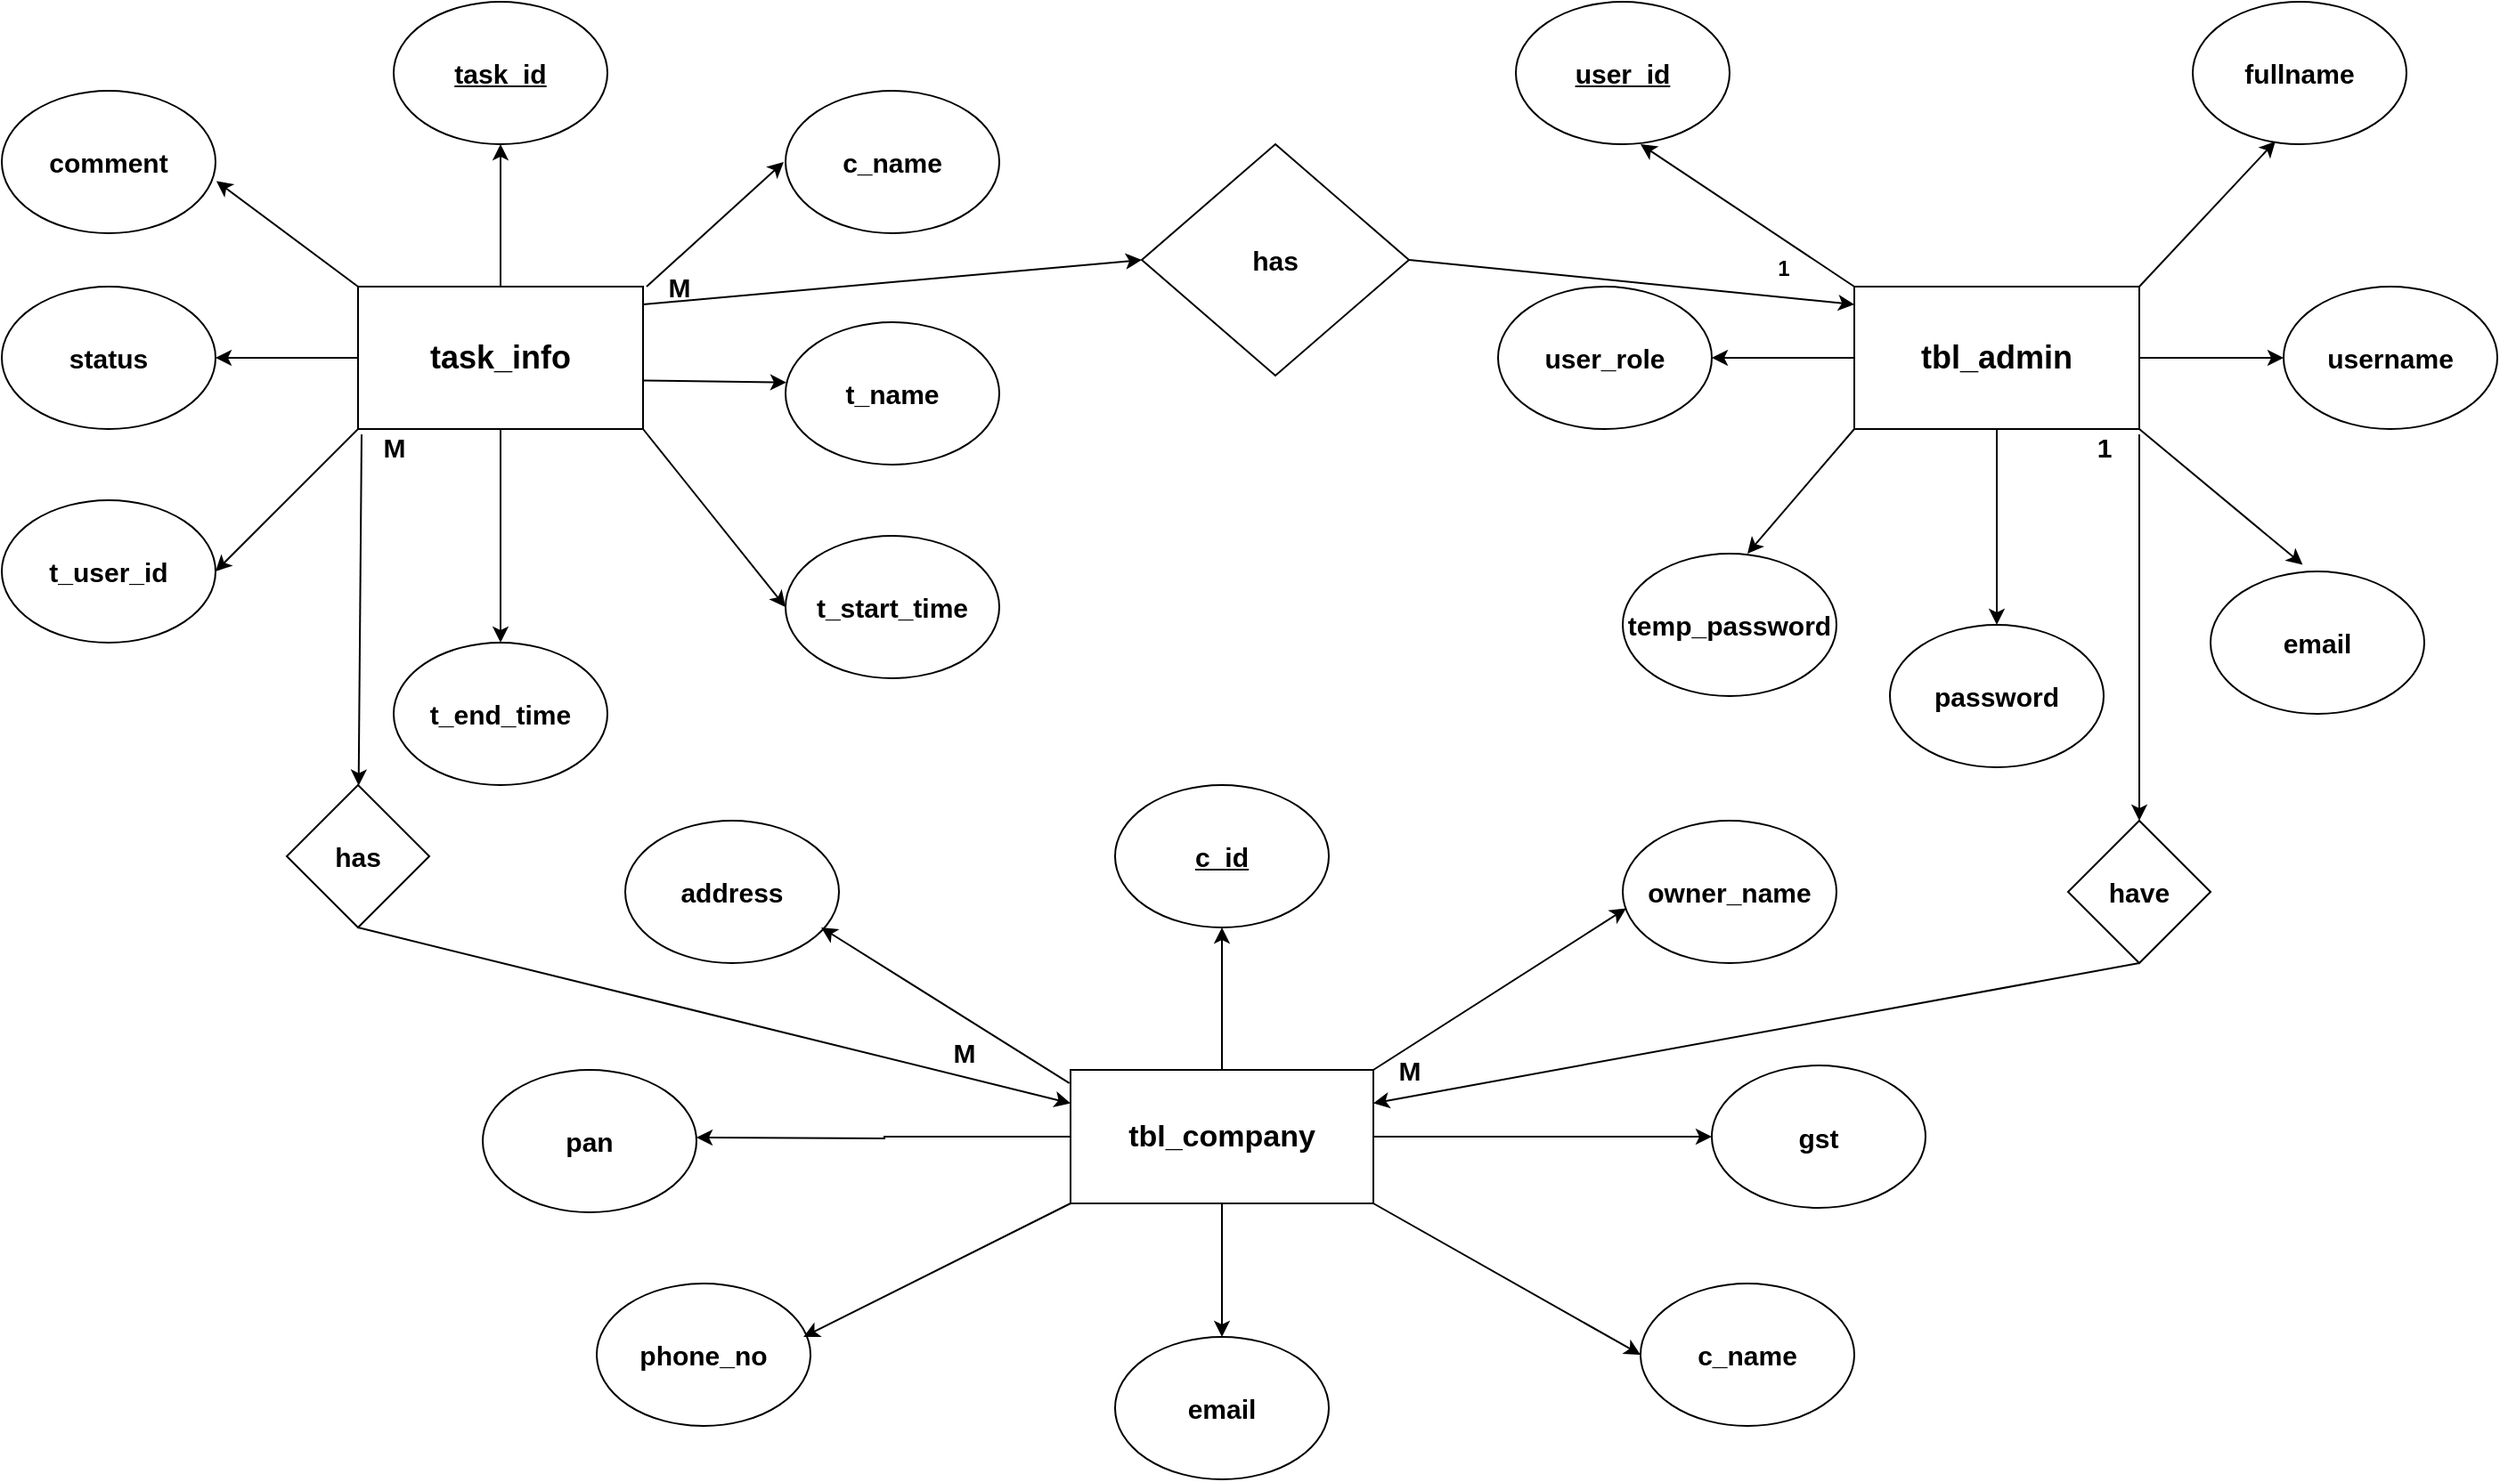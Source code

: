 <mxfile version="14.7.4" type="device"><diagram id="QR48BzwDlCGbBSSR28wF" name="Page-1"><mxGraphModel dx="2359" dy="688" grid="1" gridSize="10" guides="1" tooltips="1" connect="1" arrows="1" fold="1" page="1" pageScale="1" pageWidth="827" pageHeight="1169" math="0" shadow="0"><root><mxCell id="0"/><mxCell id="1" parent="0"/><mxCell id="YiQ184XA0WgkEoEx1YJ6-11" style="edgeStyle=orthogonalEdgeStyle;rounded=0;orthogonalLoop=1;jettySize=auto;html=1;exitX=0.5;exitY=1;exitDx=0;exitDy=0;entryX=0.5;entryY=0;entryDx=0;entryDy=0;" edge="1" parent="1" source="YiQ184XA0WgkEoEx1YJ6-1" target="YiQ184XA0WgkEoEx1YJ6-10"><mxGeometry relative="1" as="geometry"/></mxCell><mxCell id="YiQ184XA0WgkEoEx1YJ6-17" style="edgeStyle=orthogonalEdgeStyle;rounded=0;orthogonalLoop=1;jettySize=auto;html=1;exitX=0.5;exitY=0;exitDx=0;exitDy=0;entryX=0.5;entryY=1;entryDx=0;entryDy=0;" edge="1" parent="1" source="YiQ184XA0WgkEoEx1YJ6-1" target="YiQ184XA0WgkEoEx1YJ6-4"><mxGeometry relative="1" as="geometry"/></mxCell><mxCell id="YiQ184XA0WgkEoEx1YJ6-20" style="edgeStyle=orthogonalEdgeStyle;rounded=0;orthogonalLoop=1;jettySize=auto;html=1;exitX=0;exitY=0.5;exitDx=0;exitDy=0;entryX=1;entryY=0.5;entryDx=0;entryDy=0;" edge="1" parent="1" source="YiQ184XA0WgkEoEx1YJ6-1" target="YiQ184XA0WgkEoEx1YJ6-6"><mxGeometry relative="1" as="geometry"/></mxCell><mxCell id="YiQ184XA0WgkEoEx1YJ6-1" value="&lt;b&gt;&lt;font style=&quot;font-size: 18px&quot;&gt;task_info&lt;/font&gt;&lt;/b&gt;" style="rounded=0;whiteSpace=wrap;html=1;" vertex="1" parent="1"><mxGeometry x="160" y="160" width="160" height="80" as="geometry"/></mxCell><mxCell id="YiQ184XA0WgkEoEx1YJ6-3" value="&lt;b&gt;&lt;font style=&quot;font-size: 15px&quot;&gt;comment&lt;/font&gt;&lt;/b&gt;" style="ellipse;whiteSpace=wrap;html=1;" vertex="1" parent="1"><mxGeometry x="-40" y="50" width="120" height="80" as="geometry"/></mxCell><mxCell id="YiQ184XA0WgkEoEx1YJ6-4" value="&lt;b&gt;&lt;u&gt;&lt;font style=&quot;font-size: 15px&quot;&gt;task_id&lt;/font&gt;&lt;/u&gt;&lt;/b&gt;" style="ellipse;whiteSpace=wrap;html=1;" vertex="1" parent="1"><mxGeometry x="180" width="120" height="80" as="geometry"/></mxCell><mxCell id="YiQ184XA0WgkEoEx1YJ6-5" value="&lt;font style=&quot;font-size: 15px&quot;&gt;&lt;b&gt;c_name&lt;/b&gt;&lt;/font&gt;" style="ellipse;whiteSpace=wrap;html=1;" vertex="1" parent="1"><mxGeometry x="400" y="50" width="120" height="80" as="geometry"/></mxCell><mxCell id="YiQ184XA0WgkEoEx1YJ6-6" value="&lt;b&gt;&lt;font style=&quot;font-size: 15px&quot;&gt;status&lt;/font&gt;&lt;/b&gt;" style="ellipse;whiteSpace=wrap;html=1;" vertex="1" parent="1"><mxGeometry x="-40" y="160" width="120" height="80" as="geometry"/></mxCell><mxCell id="YiQ184XA0WgkEoEx1YJ6-7" value="&lt;b&gt;&lt;font style=&quot;font-size: 15px&quot;&gt;t_start_time&lt;/font&gt;&lt;/b&gt;" style="ellipse;whiteSpace=wrap;html=1;" vertex="1" parent="1"><mxGeometry x="400" y="300" width="120" height="80" as="geometry"/></mxCell><mxCell id="YiQ184XA0WgkEoEx1YJ6-8" value="&lt;b&gt;&lt;font style=&quot;font-size: 15px&quot;&gt;t_name&lt;/font&gt;&lt;/b&gt;" style="ellipse;whiteSpace=wrap;html=1;" vertex="1" parent="1"><mxGeometry x="400" y="180" width="120" height="80" as="geometry"/></mxCell><mxCell id="YiQ184XA0WgkEoEx1YJ6-9" value="&lt;b&gt;&lt;font style=&quot;font-size: 15px&quot;&gt;t_user_id&lt;/font&gt;&lt;/b&gt;" style="ellipse;whiteSpace=wrap;html=1;" vertex="1" parent="1"><mxGeometry x="-40" y="280" width="120" height="80" as="geometry"/></mxCell><mxCell id="YiQ184XA0WgkEoEx1YJ6-10" value="&lt;b&gt;&lt;font style=&quot;font-size: 15px&quot;&gt;t_end_time&lt;/font&gt;&lt;/b&gt;" style="ellipse;whiteSpace=wrap;html=1;" vertex="1" parent="1"><mxGeometry x="180" y="360" width="120" height="80" as="geometry"/></mxCell><mxCell id="YiQ184XA0WgkEoEx1YJ6-14" value="" style="endArrow=classic;html=1;exitX=1.003;exitY=0.659;exitDx=0;exitDy=0;exitPerimeter=0;entryX=0.004;entryY=0.423;entryDx=0;entryDy=0;entryPerimeter=0;" edge="1" parent="1" source="YiQ184XA0WgkEoEx1YJ6-1" target="YiQ184XA0WgkEoEx1YJ6-8"><mxGeometry width="50" height="50" relative="1" as="geometry"><mxPoint x="330" y="250" as="sourcePoint"/><mxPoint x="410" y="370" as="targetPoint"/></mxGeometry></mxCell><mxCell id="YiQ184XA0WgkEoEx1YJ6-16" value="" style="endArrow=classic;html=1;exitX=1;exitY=1;exitDx=0;exitDy=0;entryX=0;entryY=0.5;entryDx=0;entryDy=0;" edge="1" parent="1" source="YiQ184XA0WgkEoEx1YJ6-1" target="YiQ184XA0WgkEoEx1YJ6-7"><mxGeometry width="50" height="50" relative="1" as="geometry"><mxPoint x="330.48" y="222.72" as="sourcePoint"/><mxPoint x="410.48" y="223.84" as="targetPoint"/></mxGeometry></mxCell><mxCell id="YiQ184XA0WgkEoEx1YJ6-19" value="" style="endArrow=classic;html=1;" edge="1" parent="1"><mxGeometry width="50" height="50" relative="1" as="geometry"><mxPoint x="322" y="160" as="sourcePoint"/><mxPoint x="399" y="90" as="targetPoint"/></mxGeometry></mxCell><mxCell id="YiQ184XA0WgkEoEx1YJ6-21" value="" style="endArrow=classic;html=1;exitX=1;exitY=1;exitDx=0;exitDy=0;entryX=1;entryY=0.5;entryDx=0;entryDy=0;" edge="1" parent="1" target="YiQ184XA0WgkEoEx1YJ6-9"><mxGeometry width="50" height="50" relative="1" as="geometry"><mxPoint x="160" y="240" as="sourcePoint"/><mxPoint x="240" y="340" as="targetPoint"/></mxGeometry></mxCell><mxCell id="YiQ184XA0WgkEoEx1YJ6-22" value="" style="endArrow=classic;html=1;exitX=0;exitY=0;exitDx=0;exitDy=0;entryX=1.004;entryY=0.634;entryDx=0;entryDy=0;entryPerimeter=0;" edge="1" parent="1" source="YiQ184XA0WgkEoEx1YJ6-1" target="YiQ184XA0WgkEoEx1YJ6-3"><mxGeometry width="50" height="50" relative="1" as="geometry"><mxPoint x="332" y="170" as="sourcePoint"/><mxPoint x="409" y="100" as="targetPoint"/></mxGeometry></mxCell><mxCell id="YiQ184XA0WgkEoEx1YJ6-33" style="edgeStyle=orthogonalEdgeStyle;rounded=0;orthogonalLoop=1;jettySize=auto;html=1;exitX=0;exitY=0.5;exitDx=0;exitDy=0;entryX=1;entryY=0.5;entryDx=0;entryDy=0;" edge="1" parent="1" source="YiQ184XA0WgkEoEx1YJ6-24" target="YiQ184XA0WgkEoEx1YJ6-29"><mxGeometry relative="1" as="geometry"/></mxCell><mxCell id="YiQ184XA0WgkEoEx1YJ6-34" style="edgeStyle=orthogonalEdgeStyle;rounded=0;orthogonalLoop=1;jettySize=auto;html=1;exitX=1;exitY=0.5;exitDx=0;exitDy=0;entryX=0;entryY=0.5;entryDx=0;entryDy=0;" edge="1" parent="1" source="YiQ184XA0WgkEoEx1YJ6-24" target="YiQ184XA0WgkEoEx1YJ6-26"><mxGeometry relative="1" as="geometry"/></mxCell><mxCell id="YiQ184XA0WgkEoEx1YJ6-58" style="edgeStyle=orthogonalEdgeStyle;rounded=0;orthogonalLoop=1;jettySize=auto;html=1;exitX=0.5;exitY=1;exitDx=0;exitDy=0;" edge="1" parent="1" source="YiQ184XA0WgkEoEx1YJ6-24"><mxGeometry relative="1" as="geometry"><mxPoint x="1080" y="350" as="targetPoint"/></mxGeometry></mxCell><mxCell id="YiQ184XA0WgkEoEx1YJ6-24" value="&lt;span style=&quot;font-size: 18px&quot;&gt;&lt;b&gt;tbl_admin&lt;/b&gt;&lt;/span&gt;" style="rounded=0;whiteSpace=wrap;html=1;" vertex="1" parent="1"><mxGeometry x="1000" y="160" width="160" height="80" as="geometry"/></mxCell><mxCell id="YiQ184XA0WgkEoEx1YJ6-25" value="&lt;b&gt;&lt;font style=&quot;font-size: 15px&quot;&gt;&lt;u&gt;user_id&lt;/u&gt;&lt;/font&gt;&lt;/b&gt;" style="ellipse;whiteSpace=wrap;html=1;" vertex="1" parent="1"><mxGeometry x="810" width="120" height="80" as="geometry"/></mxCell><mxCell id="YiQ184XA0WgkEoEx1YJ6-26" value="&lt;font style=&quot;font-size: 15px&quot;&gt;&lt;b&gt;username&lt;/b&gt;&lt;/font&gt;" style="ellipse;whiteSpace=wrap;html=1;" vertex="1" parent="1"><mxGeometry x="1241" y="160" width="120" height="80" as="geometry"/></mxCell><mxCell id="YiQ184XA0WgkEoEx1YJ6-27" value="&lt;b&gt;&lt;font style=&quot;font-size: 15px&quot;&gt;email&lt;/font&gt;&lt;/b&gt;" style="ellipse;whiteSpace=wrap;html=1;" vertex="1" parent="1"><mxGeometry x="1200" y="320" width="120" height="80" as="geometry"/></mxCell><mxCell id="YiQ184XA0WgkEoEx1YJ6-28" value="&lt;b&gt;&lt;font style=&quot;font-size: 15px&quot;&gt;temp_password&lt;/font&gt;&lt;/b&gt;" style="ellipse;whiteSpace=wrap;html=1;" vertex="1" parent="1"><mxGeometry x="870" y="310" width="120" height="80" as="geometry"/></mxCell><mxCell id="YiQ184XA0WgkEoEx1YJ6-29" value="&lt;b&gt;&lt;font style=&quot;font-size: 15px&quot;&gt;user_role&lt;/font&gt;&lt;/b&gt;" style="ellipse;whiteSpace=wrap;html=1;" vertex="1" parent="1"><mxGeometry x="800" y="160" width="120" height="80" as="geometry"/></mxCell><mxCell id="YiQ184XA0WgkEoEx1YJ6-31" value="" style="endArrow=classic;html=1;exitX=0;exitY=1;exitDx=0;exitDy=0;" edge="1" parent="1" source="YiQ184XA0WgkEoEx1YJ6-24"><mxGeometry width="50" height="50" relative="1" as="geometry"><mxPoint x="330" y="250" as="sourcePoint"/><mxPoint x="940" y="310" as="targetPoint"/></mxGeometry></mxCell><mxCell id="YiQ184XA0WgkEoEx1YJ6-32" value="" style="endArrow=classic;html=1;exitX=1;exitY=1;exitDx=0;exitDy=0;entryX=0.431;entryY=-0.047;entryDx=0;entryDy=0;entryPerimeter=0;" edge="1" parent="1" source="YiQ184XA0WgkEoEx1YJ6-24" target="YiQ184XA0WgkEoEx1YJ6-27"><mxGeometry width="50" height="50" relative="1" as="geometry"><mxPoint x="1010" y="250" as="sourcePoint"/><mxPoint x="950" y="320" as="targetPoint"/></mxGeometry></mxCell><mxCell id="YiQ184XA0WgkEoEx1YJ6-48" style="edgeStyle=orthogonalEdgeStyle;rounded=0;orthogonalLoop=1;jettySize=auto;html=1;exitX=0.5;exitY=0;exitDx=0;exitDy=0;entryX=0.5;entryY=1;entryDx=0;entryDy=0;" edge="1" parent="1" source="YiQ184XA0WgkEoEx1YJ6-36" target="YiQ184XA0WgkEoEx1YJ6-37"><mxGeometry relative="1" as="geometry"/></mxCell><mxCell id="YiQ184XA0WgkEoEx1YJ6-49" style="edgeStyle=orthogonalEdgeStyle;rounded=0;orthogonalLoop=1;jettySize=auto;html=1;exitX=0.5;exitY=1;exitDx=0;exitDy=0;" edge="1" parent="1" source="YiQ184XA0WgkEoEx1YJ6-36"><mxGeometry relative="1" as="geometry"><mxPoint x="645" y="750" as="targetPoint"/></mxGeometry></mxCell><mxCell id="YiQ184XA0WgkEoEx1YJ6-67" style="edgeStyle=orthogonalEdgeStyle;rounded=0;orthogonalLoop=1;jettySize=auto;html=1;exitX=1;exitY=0.5;exitDx=0;exitDy=0;entryX=0;entryY=0.5;entryDx=0;entryDy=0;" edge="1" parent="1" source="YiQ184XA0WgkEoEx1YJ6-36" target="YiQ184XA0WgkEoEx1YJ6-66"><mxGeometry relative="1" as="geometry"/></mxCell><mxCell id="YiQ184XA0WgkEoEx1YJ6-70" style="edgeStyle=orthogonalEdgeStyle;rounded=0;orthogonalLoop=1;jettySize=auto;html=1;exitX=0;exitY=0.5;exitDx=0;exitDy=0;" edge="1" parent="1" source="YiQ184XA0WgkEoEx1YJ6-36"><mxGeometry relative="1" as="geometry"><mxPoint x="350" y="638" as="targetPoint"/></mxGeometry></mxCell><mxCell id="YiQ184XA0WgkEoEx1YJ6-36" value="&lt;font style=&quot;font-size: 17px&quot;&gt;&lt;b&gt;tbl_company&lt;/b&gt;&lt;/font&gt;" style="rounded=0;whiteSpace=wrap;html=1;" vertex="1" parent="1"><mxGeometry x="560" y="600" width="170" height="75" as="geometry"/></mxCell><mxCell id="YiQ184XA0WgkEoEx1YJ6-37" value="&lt;b&gt;&lt;font style=&quot;font-size: 15px&quot;&gt;&lt;u&gt;c_id&lt;/u&gt;&lt;/font&gt;&lt;/b&gt;" style="ellipse;whiteSpace=wrap;html=1;" vertex="1" parent="1"><mxGeometry x="585" y="440" width="120" height="80" as="geometry"/></mxCell><mxCell id="YiQ184XA0WgkEoEx1YJ6-38" value="&lt;b&gt;&lt;font style=&quot;font-size: 15px&quot;&gt;email&lt;/font&gt;&lt;/b&gt;" style="ellipse;whiteSpace=wrap;html=1;" vertex="1" parent="1"><mxGeometry x="585" y="750" width="120" height="80" as="geometry"/></mxCell><mxCell id="YiQ184XA0WgkEoEx1YJ6-39" value="&lt;font style=&quot;font-size: 15px&quot;&gt;&lt;b&gt;address&lt;/b&gt;&lt;/font&gt;" style="ellipse;whiteSpace=wrap;html=1;" vertex="1" parent="1"><mxGeometry x="310" y="460" width="120" height="80" as="geometry"/></mxCell><mxCell id="YiQ184XA0WgkEoEx1YJ6-40" value="&lt;b&gt;&lt;font style=&quot;font-size: 15px&quot;&gt;phone_no&lt;/font&gt;&lt;/b&gt;" style="ellipse;whiteSpace=wrap;html=1;" vertex="1" parent="1"><mxGeometry x="294" y="720" width="120" height="80" as="geometry"/></mxCell><mxCell id="YiQ184XA0WgkEoEx1YJ6-41" value="&lt;font style=&quot;font-size: 15px&quot;&gt;&lt;b&gt;c_name&lt;/b&gt;&lt;/font&gt;" style="ellipse;whiteSpace=wrap;html=1;" vertex="1" parent="1"><mxGeometry x="880" y="720" width="120" height="80" as="geometry"/></mxCell><mxCell id="YiQ184XA0WgkEoEx1YJ6-42" value="&lt;b&gt;&lt;font style=&quot;font-size: 15px&quot;&gt;owner_name&lt;/font&gt;&lt;/b&gt;" style="ellipse;whiteSpace=wrap;html=1;" vertex="1" parent="1"><mxGeometry x="870" y="460" width="120" height="80" as="geometry"/></mxCell><mxCell id="YiQ184XA0WgkEoEx1YJ6-52" value="" style="endArrow=classic;html=1;exitX=0;exitY=1;exitDx=0;exitDy=0;entryX=0.967;entryY=0.375;entryDx=0;entryDy=0;entryPerimeter=0;" edge="1" parent="1" source="YiQ184XA0WgkEoEx1YJ6-36" target="YiQ184XA0WgkEoEx1YJ6-40"><mxGeometry width="50" height="50" relative="1" as="geometry"><mxPoint x="560" y="640" as="sourcePoint"/><mxPoint x="480" y="710" as="targetPoint"/></mxGeometry></mxCell><mxCell id="YiQ184XA0WgkEoEx1YJ6-53" value="" style="endArrow=classic;html=1;exitX=-0.004;exitY=0.099;exitDx=0;exitDy=0;exitPerimeter=0;" edge="1" parent="1" source="YiQ184XA0WgkEoEx1YJ6-36"><mxGeometry width="50" height="50" relative="1" as="geometry"><mxPoint x="570" y="650" as="sourcePoint"/><mxPoint x="420" y="520" as="targetPoint"/></mxGeometry></mxCell><mxCell id="YiQ184XA0WgkEoEx1YJ6-55" value="" style="endArrow=classic;html=1;exitX=1;exitY=1;exitDx=0;exitDy=0;entryX=0;entryY=0.5;entryDx=0;entryDy=0;" edge="1" parent="1" source="YiQ184XA0WgkEoEx1YJ6-36" target="YiQ184XA0WgkEoEx1YJ6-41"><mxGeometry width="50" height="50" relative="1" as="geometry"><mxPoint x="570" y="685" as="sourcePoint"/><mxPoint x="480.04" y="720" as="targetPoint"/></mxGeometry></mxCell><mxCell id="YiQ184XA0WgkEoEx1YJ6-56" value="" style="endArrow=classic;html=1;exitX=1;exitY=0;exitDx=0;exitDy=0;entryX=0.016;entryY=0.616;entryDx=0;entryDy=0;entryPerimeter=0;" edge="1" parent="1" source="YiQ184XA0WgkEoEx1YJ6-36" target="YiQ184XA0WgkEoEx1YJ6-42"><mxGeometry width="50" height="50" relative="1" as="geometry"><mxPoint x="569.32" y="617.425" as="sourcePoint"/><mxPoint x="470" y="570" as="targetPoint"/></mxGeometry></mxCell><mxCell id="YiQ184XA0WgkEoEx1YJ6-57" value="&lt;b&gt;&lt;font style=&quot;font-size: 15px&quot;&gt;password&lt;/font&gt;&lt;/b&gt;" style="ellipse;whiteSpace=wrap;html=1;" vertex="1" parent="1"><mxGeometry x="1020" y="350" width="120" height="80" as="geometry"/></mxCell><mxCell id="YiQ184XA0WgkEoEx1YJ6-60" value="&lt;b&gt;&lt;font style=&quot;font-size: 15px&quot;&gt;fullname&lt;/font&gt;&lt;/b&gt;" style="ellipse;whiteSpace=wrap;html=1;" vertex="1" parent="1"><mxGeometry x="1190" width="120" height="80" as="geometry"/></mxCell><mxCell id="YiQ184XA0WgkEoEx1YJ6-64" value="" style="endArrow=classic;html=1;exitX=0;exitY=0;exitDx=0;exitDy=0;" edge="1" parent="1" source="YiQ184XA0WgkEoEx1YJ6-24"><mxGeometry width="50" height="50" relative="1" as="geometry"><mxPoint x="930" y="160" as="sourcePoint"/><mxPoint x="880" y="80" as="targetPoint"/></mxGeometry></mxCell><mxCell id="YiQ184XA0WgkEoEx1YJ6-65" value="" style="endArrow=classic;html=1;exitX=1;exitY=0;exitDx=0;exitDy=0;entryX=0.387;entryY=0.979;entryDx=0;entryDy=0;entryPerimeter=0;" edge="1" parent="1" source="YiQ184XA0WgkEoEx1YJ6-24" target="YiQ184XA0WgkEoEx1YJ6-60"><mxGeometry width="50" height="50" relative="1" as="geometry"><mxPoint x="1010" y="170" as="sourcePoint"/><mxPoint x="940" y="90" as="targetPoint"/></mxGeometry></mxCell><mxCell id="YiQ184XA0WgkEoEx1YJ6-66" value="&lt;span style=&quot;font-size: 15px&quot;&gt;&lt;b&gt;gst&lt;/b&gt;&lt;/span&gt;" style="ellipse;whiteSpace=wrap;html=1;" vertex="1" parent="1"><mxGeometry x="920" y="597.5" width="120" height="80" as="geometry"/></mxCell><mxCell id="YiQ184XA0WgkEoEx1YJ6-68" value="&lt;font style=&quot;font-size: 15px&quot;&gt;&lt;b&gt;pan&lt;/b&gt;&lt;/font&gt;" style="ellipse;whiteSpace=wrap;html=1;" vertex="1" parent="1"><mxGeometry x="230" y="600" width="120" height="80" as="geometry"/></mxCell><mxCell id="YiQ184XA0WgkEoEx1YJ6-71" value="" style="endArrow=classic;html=1;" edge="1" parent="1" target="YiQ184XA0WgkEoEx1YJ6-72"><mxGeometry width="50" height="50" relative="1" as="geometry"><mxPoint x="162" y="243" as="sourcePoint"/><mxPoint x="170" y="510" as="targetPoint"/></mxGeometry></mxCell><mxCell id="YiQ184XA0WgkEoEx1YJ6-72" value="&lt;font style=&quot;font-size: 15px&quot;&gt;&lt;b&gt;has&lt;/b&gt;&lt;/font&gt;" style="rhombus;whiteSpace=wrap;html=1;" vertex="1" parent="1"><mxGeometry x="120" y="440" width="80" height="80" as="geometry"/></mxCell><mxCell id="YiQ184XA0WgkEoEx1YJ6-74" value="" style="endArrow=classic;html=1;exitX=0.5;exitY=1;exitDx=0;exitDy=0;entryX=0;entryY=0.25;entryDx=0;entryDy=0;" edge="1" parent="1" source="YiQ184XA0WgkEoEx1YJ6-72" target="YiQ184XA0WgkEoEx1YJ6-36"><mxGeometry width="50" height="50" relative="1" as="geometry"><mxPoint x="640" y="350" as="sourcePoint"/><mxPoint x="690" y="300" as="targetPoint"/></mxGeometry></mxCell><mxCell id="YiQ184XA0WgkEoEx1YJ6-75" value="&lt;b&gt;&lt;font style=&quot;font-size: 15px&quot;&gt;M&lt;/font&gt;&lt;/b&gt;" style="text;html=1;align=center;verticalAlign=middle;resizable=0;points=[];autosize=1;strokeColor=none;" vertex="1" parent="1"><mxGeometry x="485" y="580" width="30" height="20" as="geometry"/></mxCell><mxCell id="YiQ184XA0WgkEoEx1YJ6-77" value="&lt;b&gt;&lt;font style=&quot;font-size: 15px&quot;&gt;M&lt;/font&gt;&lt;/b&gt;" style="text;html=1;align=center;verticalAlign=middle;resizable=0;points=[];autosize=1;strokeColor=none;" vertex="1" parent="1"><mxGeometry x="165" y="240" width="30" height="20" as="geometry"/></mxCell><mxCell id="YiQ184XA0WgkEoEx1YJ6-79" value="" style="endArrow=classic;html=1;" edge="1" parent="1" target="YiQ184XA0WgkEoEx1YJ6-80"><mxGeometry width="50" height="50" relative="1" as="geometry"><mxPoint x="1160" y="243" as="sourcePoint"/><mxPoint x="1160" y="500" as="targetPoint"/></mxGeometry></mxCell><mxCell id="YiQ184XA0WgkEoEx1YJ6-80" value="&lt;b&gt;&lt;font style=&quot;font-size: 15px&quot;&gt;have&lt;/font&gt;&lt;/b&gt;" style="rhombus;whiteSpace=wrap;html=1;" vertex="1" parent="1"><mxGeometry x="1120" y="460" width="80" height="80" as="geometry"/></mxCell><mxCell id="YiQ184XA0WgkEoEx1YJ6-81" value="" style="endArrow=classic;html=1;exitX=0.5;exitY=1;exitDx=0;exitDy=0;entryX=1;entryY=0.25;entryDx=0;entryDy=0;" edge="1" parent="1" source="YiQ184XA0WgkEoEx1YJ6-80" target="YiQ184XA0WgkEoEx1YJ6-36"><mxGeometry width="50" height="50" relative="1" as="geometry"><mxPoint x="640" y="470" as="sourcePoint"/><mxPoint x="690" y="420" as="targetPoint"/></mxGeometry></mxCell><mxCell id="YiQ184XA0WgkEoEx1YJ6-82" value="&lt;b&gt;&lt;font style=&quot;font-size: 15px&quot;&gt;M&lt;/font&gt;&lt;/b&gt;" style="text;html=1;align=center;verticalAlign=middle;resizable=0;points=[];autosize=1;strokeColor=none;" vertex="1" parent="1"><mxGeometry x="735" y="590" width="30" height="20" as="geometry"/></mxCell><mxCell id="YiQ184XA0WgkEoEx1YJ6-83" value="&lt;b&gt;&lt;font style=&quot;font-size: 15px&quot;&gt;1&lt;/font&gt;&lt;/b&gt;" style="text;html=1;align=center;verticalAlign=middle;resizable=0;points=[];autosize=1;strokeColor=none;" vertex="1" parent="1"><mxGeometry x="1130" y="240" width="20" height="20" as="geometry"/></mxCell><mxCell id="YiQ184XA0WgkEoEx1YJ6-86" value="" style="endArrow=classic;html=1;exitX=1;exitY=0.125;exitDx=0;exitDy=0;exitPerimeter=0;entryX=0;entryY=0.5;entryDx=0;entryDy=0;" edge="1" parent="1" source="YiQ184XA0WgkEoEx1YJ6-1" target="YiQ184XA0WgkEoEx1YJ6-87"><mxGeometry width="50" height="50" relative="1" as="geometry"><mxPoint x="640" y="340" as="sourcePoint"/><mxPoint x="600" y="170" as="targetPoint"/></mxGeometry></mxCell><mxCell id="YiQ184XA0WgkEoEx1YJ6-87" value="&lt;b&gt;&lt;font style=&quot;font-size: 15px&quot;&gt;has&lt;/font&gt;&lt;/b&gt;" style="rhombus;whiteSpace=wrap;html=1;" vertex="1" parent="1"><mxGeometry x="600" y="80" width="150" height="130" as="geometry"/></mxCell><mxCell id="YiQ184XA0WgkEoEx1YJ6-89" value="" style="endArrow=classic;html=1;exitX=1;exitY=0.5;exitDx=0;exitDy=0;" edge="1" parent="1" source="YiQ184XA0WgkEoEx1YJ6-87"><mxGeometry width="50" height="50" relative="1" as="geometry"><mxPoint x="980" y="140" as="sourcePoint"/><mxPoint x="1000" y="170" as="targetPoint"/></mxGeometry></mxCell><mxCell id="YiQ184XA0WgkEoEx1YJ6-90" value="&lt;b&gt;&lt;font style=&quot;font-size: 15px&quot;&gt;M&lt;/font&gt;&lt;/b&gt;" style="text;html=1;align=center;verticalAlign=middle;resizable=0;points=[];autosize=1;strokeColor=none;" vertex="1" parent="1"><mxGeometry x="325" y="150" width="30" height="20" as="geometry"/></mxCell><mxCell id="YiQ184XA0WgkEoEx1YJ6-92" value="&lt;b&gt;1&lt;/b&gt;" style="text;html=1;align=center;verticalAlign=middle;resizable=0;points=[];autosize=1;strokeColor=none;" vertex="1" parent="1"><mxGeometry x="950" y="140" width="20" height="20" as="geometry"/></mxCell></root></mxGraphModel></diagram></mxfile>